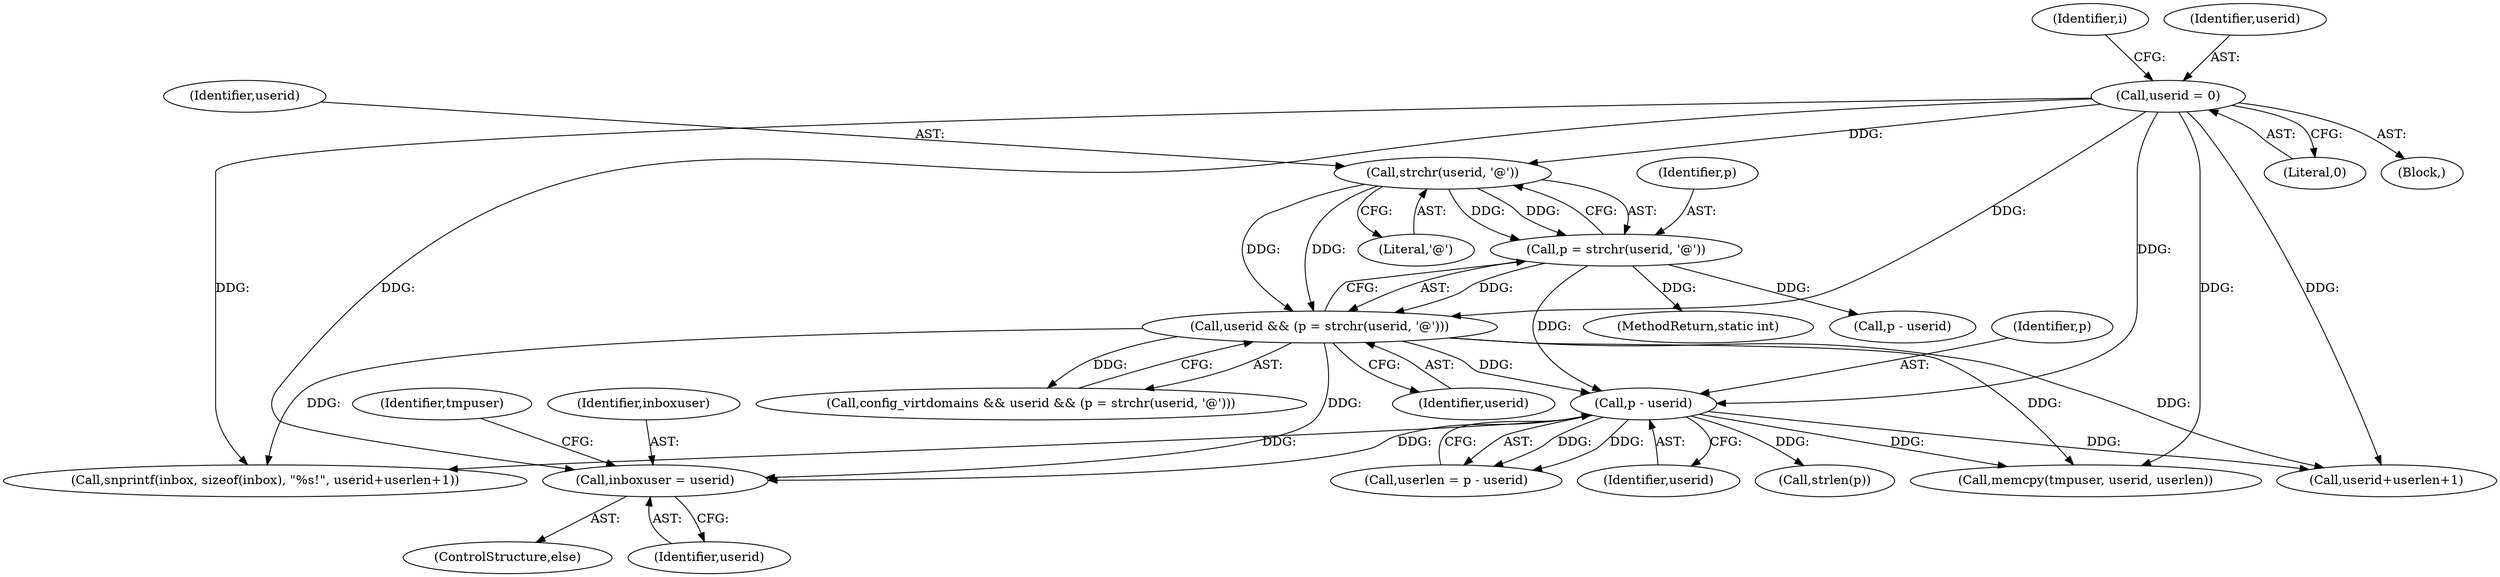 digraph "0_cyrus-imapd_6bd33275368edfa71ae117de895488584678ac79@pointer" {
"1000261" [label="(Call,inboxuser = userid)"];
"1000186" [label="(Call,userid = 0)"];
"1000220" [label="(Call,p - userid)"];
"1000212" [label="(Call,p = strchr(userid, '@'))"];
"1000214" [label="(Call,strchr(userid, '@'))"];
"1000210" [label="(Call,userid && (p = strchr(userid, '@')))"];
"1000261" [label="(Call,inboxuser = userid)"];
"1000250" [label="(Call,snprintf(inbox, sizeof(inbox), \"%s!\", userid+userlen+1))"];
"1000214" [label="(Call,strchr(userid, '@'))"];
"1000211" [label="(Identifier,userid)"];
"1000213" [label="(Identifier,p)"];
"1000277" [label="(Call,p - userid)"];
"1000208" [label="(Call,config_virtdomains && userid && (p = strchr(userid, '@')))"];
"1000269" [label="(Call,memcpy(tmpuser, userid, userlen))"];
"1000210" [label="(Call,userid && (p = strchr(userid, '@')))"];
"1000212" [label="(Call,p = strchr(userid, '@'))"];
"1000218" [label="(Call,userlen = p - userid)"];
"1000266" [label="(Identifier,tmpuser)"];
"1000216" [label="(Literal,'@')"];
"1000262" [label="(Identifier,inboxuser)"];
"1000255" [label="(Call,userid+userlen+1)"];
"1000186" [label="(Call,userid = 0)"];
"1000260" [label="(ControlStructure,else)"];
"1000191" [label="(Identifier,i)"];
"1000188" [label="(Literal,0)"];
"1000221" [label="(Identifier,p)"];
"1000187" [label="(Identifier,userid)"];
"1000263" [label="(Identifier,userid)"];
"1000222" [label="(Identifier,userid)"];
"1000220" [label="(Call,p - userid)"];
"1000772" [label="(MethodReturn,static int)"];
"1000225" [label="(Call,strlen(p))"];
"1000215" [label="(Identifier,userid)"];
"1000185" [label="(Block,)"];
"1000261" -> "1000260"  [label="AST: "];
"1000261" -> "1000263"  [label="CFG: "];
"1000262" -> "1000261"  [label="AST: "];
"1000263" -> "1000261"  [label="AST: "];
"1000266" -> "1000261"  [label="CFG: "];
"1000186" -> "1000261"  [label="DDG: "];
"1000220" -> "1000261"  [label="DDG: "];
"1000210" -> "1000261"  [label="DDG: "];
"1000186" -> "1000185"  [label="AST: "];
"1000186" -> "1000188"  [label="CFG: "];
"1000187" -> "1000186"  [label="AST: "];
"1000188" -> "1000186"  [label="AST: "];
"1000191" -> "1000186"  [label="CFG: "];
"1000186" -> "1000210"  [label="DDG: "];
"1000186" -> "1000214"  [label="DDG: "];
"1000186" -> "1000220"  [label="DDG: "];
"1000186" -> "1000250"  [label="DDG: "];
"1000186" -> "1000255"  [label="DDG: "];
"1000186" -> "1000269"  [label="DDG: "];
"1000220" -> "1000218"  [label="AST: "];
"1000220" -> "1000222"  [label="CFG: "];
"1000221" -> "1000220"  [label="AST: "];
"1000222" -> "1000220"  [label="AST: "];
"1000218" -> "1000220"  [label="CFG: "];
"1000220" -> "1000218"  [label="DDG: "];
"1000220" -> "1000218"  [label="DDG: "];
"1000212" -> "1000220"  [label="DDG: "];
"1000210" -> "1000220"  [label="DDG: "];
"1000220" -> "1000225"  [label="DDG: "];
"1000220" -> "1000250"  [label="DDG: "];
"1000220" -> "1000255"  [label="DDG: "];
"1000220" -> "1000269"  [label="DDG: "];
"1000212" -> "1000210"  [label="AST: "];
"1000212" -> "1000214"  [label="CFG: "];
"1000213" -> "1000212"  [label="AST: "];
"1000214" -> "1000212"  [label="AST: "];
"1000210" -> "1000212"  [label="CFG: "];
"1000212" -> "1000772"  [label="DDG: "];
"1000212" -> "1000210"  [label="DDG: "];
"1000214" -> "1000212"  [label="DDG: "];
"1000214" -> "1000212"  [label="DDG: "];
"1000212" -> "1000277"  [label="DDG: "];
"1000214" -> "1000216"  [label="CFG: "];
"1000215" -> "1000214"  [label="AST: "];
"1000216" -> "1000214"  [label="AST: "];
"1000214" -> "1000210"  [label="DDG: "];
"1000214" -> "1000210"  [label="DDG: "];
"1000210" -> "1000208"  [label="AST: "];
"1000210" -> "1000211"  [label="CFG: "];
"1000211" -> "1000210"  [label="AST: "];
"1000208" -> "1000210"  [label="CFG: "];
"1000210" -> "1000208"  [label="DDG: "];
"1000210" -> "1000250"  [label="DDG: "];
"1000210" -> "1000255"  [label="DDG: "];
"1000210" -> "1000269"  [label="DDG: "];
}
